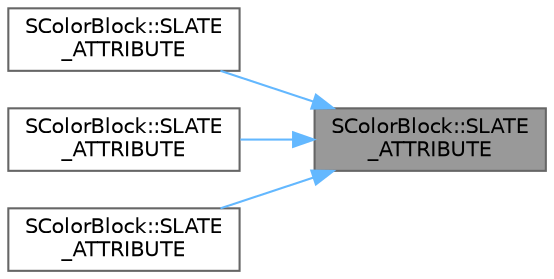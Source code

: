 digraph "SColorBlock::SLATE_ATTRIBUTE"
{
 // INTERACTIVE_SVG=YES
 // LATEX_PDF_SIZE
  bgcolor="transparent";
  edge [fontname=Helvetica,fontsize=10,labelfontname=Helvetica,labelfontsize=10];
  node [fontname=Helvetica,fontsize=10,shape=box,height=0.2,width=0.4];
  rankdir="RL";
  Node1 [id="Node000001",label="SColorBlock::SLATE\l_ATTRIBUTE",height=0.2,width=0.4,color="gray40", fillcolor="grey60", style="filled", fontcolor="black",tooltip="The color to display for this color block."];
  Node1 -> Node2 [id="edge1_Node000001_Node000002",dir="back",color="steelblue1",style="solid",tooltip=" "];
  Node2 [id="Node000002",label="SColorBlock::SLATE\l_ATTRIBUTE",height=0.2,width=0.4,color="grey40", fillcolor="white", style="filled",URL="$d6/dac/classSColorBlock.html#a4c41a6fe27adefe327ecf16409d3b215",tooltip="Whether to display a background for viewing opacity."];
  Node1 -> Node3 [id="edge2_Node000001_Node000003",dir="back",color="steelblue1",style="solid",tooltip=" "];
  Node3 [id="Node000003",label="SColorBlock::SLATE\l_ATTRIBUTE",height=0.2,width=0.4,color="grey40", fillcolor="white", style="filled",URL="$d6/dac/classSColorBlock.html#a746d929634a295a11db8d209eab2ef55",tooltip="How the color block displays color and opacity."];
  Node1 -> Node4 [id="edge3_Node000001_Node000004",dir="back",color="steelblue1",style="solid",tooltip=" "];
  Node4 [id="Node000004",label="SColorBlock::SLATE\l_ATTRIBUTE",height=0.2,width=0.4,color="grey40", fillcolor="white", style="filled",URL="$d6/dac/classSColorBlock.html#ae062c8b853e5071118deb07b5db9771a",tooltip="Rounding to apply to the corners of the block."];
}
